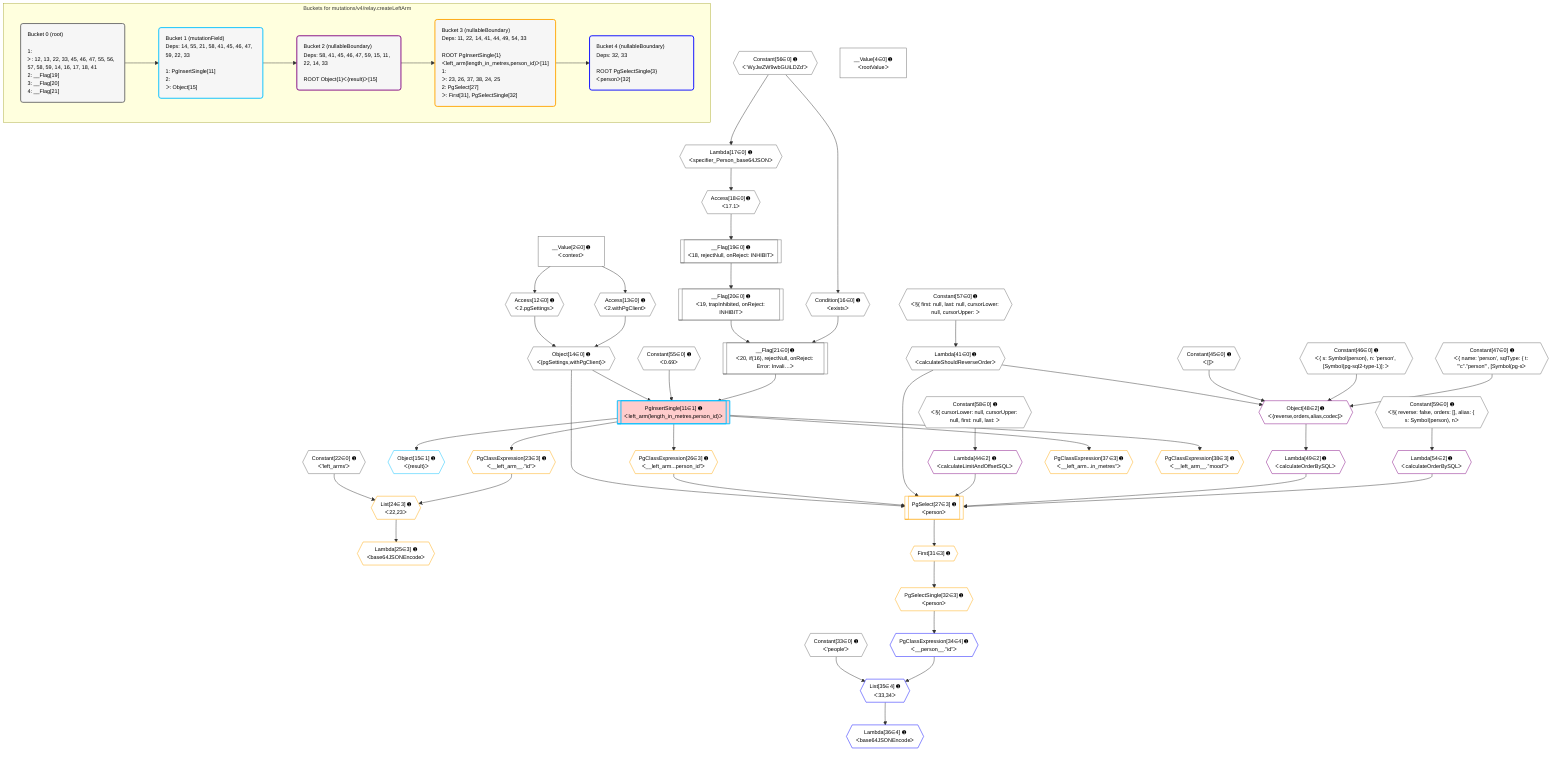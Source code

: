 %%{init: {'themeVariables': { 'fontSize': '12px'}}}%%
graph TD
    classDef path fill:#eee,stroke:#000,color:#000
    classDef plan fill:#fff,stroke-width:1px,color:#000
    classDef itemplan fill:#fff,stroke-width:2px,color:#000
    classDef unbatchedplan fill:#dff,stroke-width:1px,color:#000
    classDef sideeffectplan fill:#fcc,stroke-width:2px,color:#000
    classDef bucket fill:#f6f6f6,color:#000,stroke-width:2px,text-align:left


    %% plan dependencies
    Object14{{"Object[14∈0] ➊<br />ᐸ{pgSettings,withPgClient}ᐳ"}}:::plan
    Access12{{"Access[12∈0] ➊<br />ᐸ2.pgSettingsᐳ"}}:::plan
    Access13{{"Access[13∈0] ➊<br />ᐸ2.withPgClientᐳ"}}:::plan
    Access12 & Access13 --> Object14
    __Flag21[["__Flag[21∈0] ➊<br />ᐸ20, if(16), rejectNull, onReject: Error: Invali…ᐳ"]]:::plan
    __Flag20[["__Flag[20∈0] ➊<br />ᐸ19, trapInhibited, onReject: INHIBITᐳ"]]:::plan
    Condition16{{"Condition[16∈0] ➊<br />ᐸexistsᐳ"}}:::plan
    __Flag20 & Condition16 --> __Flag21
    __Value2["__Value[2∈0] ➊<br />ᐸcontextᐳ"]:::plan
    __Value2 --> Access12
    __Value2 --> Access13
    Constant56{{"Constant[56∈0] ➊<br />ᐸ'WyJwZW9wbGUiLDZd'ᐳ"}}:::plan
    Constant56 --> Condition16
    Lambda17{{"Lambda[17∈0] ➊<br />ᐸspecifier_Person_base64JSONᐳ"}}:::plan
    Constant56 --> Lambda17
    Access18{{"Access[18∈0] ➊<br />ᐸ17.1ᐳ"}}:::plan
    Lambda17 --> Access18
    __Flag19[["__Flag[19∈0] ➊<br />ᐸ18, rejectNull, onReject: INHIBITᐳ"]]:::plan
    Access18 --> __Flag19
    __Flag19 --> __Flag20
    Lambda41{{"Lambda[41∈0] ➊<br />ᐸcalculateShouldReverseOrderᐳ"}}:::plan
    Constant57{{"Constant[57∈0] ➊<br />ᐸ§{ first: null, last: null, cursorLower: null, cursorUpper: ᐳ"}}:::plan
    Constant57 --> Lambda41
    __Value4["__Value[4∈0] ➊<br />ᐸrootValueᐳ"]:::plan
    Constant22{{"Constant[22∈0] ➊<br />ᐸ'left_arms'ᐳ"}}:::plan
    Constant33{{"Constant[33∈0] ➊<br />ᐸ'people'ᐳ"}}:::plan
    Constant45{{"Constant[45∈0] ➊<br />ᐸ[]ᐳ"}}:::plan
    Constant46{{"Constant[46∈0] ➊<br />ᐸ{ s: Symbol(person), n: 'person', [Symbol(pg-sql2-type-1)]: ᐳ"}}:::plan
    Constant47{{"Constant[47∈0] ➊<br />ᐸ{ name: 'person', sqlType: { t: '”c”.”person”', [Symbol(pg-sᐳ"}}:::plan
    Constant55{{"Constant[55∈0] ➊<br />ᐸ0.69ᐳ"}}:::plan
    Constant58{{"Constant[58∈0] ➊<br />ᐸ§{ cursorLower: null, cursorUpper: null, first: null, last: ᐳ"}}:::plan
    Constant59{{"Constant[59∈0] ➊<br />ᐸ§{ reverse: false, orders: [], alias: { s: Symbol(person), nᐳ"}}:::plan
    PgInsertSingle11[["PgInsertSingle[11∈1] ➊<br />ᐸleft_arm(length_in_metres,person_id)ᐳ"]]:::sideeffectplan
    Object14 & Constant55 & __Flag21 --> PgInsertSingle11
    Object15{{"Object[15∈1] ➊<br />ᐸ{result}ᐳ"}}:::plan
    PgInsertSingle11 --> Object15
    Object48{{"Object[48∈2] ➊<br />ᐸ{reverse,orders,alias,codec}ᐳ"}}:::plan
    Lambda41 & Constant45 & Constant46 & Constant47 --> Object48
    Lambda44{{"Lambda[44∈2] ➊<br />ᐸcalculateLimitAndOffsetSQLᐳ"}}:::plan
    Constant58 --> Lambda44
    Lambda49{{"Lambda[49∈2] ➊<br />ᐸcalculateOrderBySQLᐳ"}}:::plan
    Object48 --> Lambda49
    Lambda54{{"Lambda[54∈2] ➊<br />ᐸcalculateOrderBySQLᐳ"}}:::plan
    Constant59 --> Lambda54
    PgSelect27[["PgSelect[27∈3] ➊<br />ᐸpersonᐳ"]]:::plan
    PgClassExpression26{{"PgClassExpression[26∈3] ➊<br />ᐸ__left_arm...person_id”ᐳ"}}:::plan
    Object14 & PgClassExpression26 & Lambda41 & Lambda44 & Lambda49 & Lambda54 --> PgSelect27
    List24{{"List[24∈3] ➊<br />ᐸ22,23ᐳ"}}:::plan
    PgClassExpression23{{"PgClassExpression[23∈3] ➊<br />ᐸ__left_arm__.”id”ᐳ"}}:::plan
    Constant22 & PgClassExpression23 --> List24
    PgInsertSingle11 --> PgClassExpression23
    Lambda25{{"Lambda[25∈3] ➊<br />ᐸbase64JSONEncodeᐳ"}}:::plan
    List24 --> Lambda25
    PgInsertSingle11 --> PgClassExpression26
    First31{{"First[31∈3] ➊"}}:::plan
    PgSelect27 --> First31
    PgSelectSingle32{{"PgSelectSingle[32∈3] ➊<br />ᐸpersonᐳ"}}:::plan
    First31 --> PgSelectSingle32
    PgClassExpression37{{"PgClassExpression[37∈3] ➊<br />ᐸ__left_arm...in_metres”ᐳ"}}:::plan
    PgInsertSingle11 --> PgClassExpression37
    PgClassExpression38{{"PgClassExpression[38∈3] ➊<br />ᐸ__left_arm__.”mood”ᐳ"}}:::plan
    PgInsertSingle11 --> PgClassExpression38
    List35{{"List[35∈4] ➊<br />ᐸ33,34ᐳ"}}:::plan
    PgClassExpression34{{"PgClassExpression[34∈4] ➊<br />ᐸ__person__.”id”ᐳ"}}:::plan
    Constant33 & PgClassExpression34 --> List35
    PgSelectSingle32 --> PgClassExpression34
    Lambda36{{"Lambda[36∈4] ➊<br />ᐸbase64JSONEncodeᐳ"}}:::plan
    List35 --> Lambda36

    %% define steps

    subgraph "Buckets for mutations/v4/relay.createLeftArm"
    Bucket0("Bucket 0 (root)<br /><br />1: <br />ᐳ: 12, 13, 22, 33, 45, 46, 47, 55, 56, 57, 58, 59, 14, 16, 17, 18, 41<br />2: __Flag[19]<br />3: __Flag[20]<br />4: __Flag[21]"):::bucket
    classDef bucket0 stroke:#696969
    class Bucket0,__Value2,__Value4,Access12,Access13,Object14,Condition16,Lambda17,Access18,__Flag19,__Flag20,__Flag21,Constant22,Constant33,Lambda41,Constant45,Constant46,Constant47,Constant55,Constant56,Constant57,Constant58,Constant59 bucket0
    Bucket1("Bucket 1 (mutationField)<br />Deps: 14, 55, 21, 58, 41, 45, 46, 47, 59, 22, 33<br /><br />1: PgInsertSingle[11]<br />2: <br />ᐳ: Object[15]"):::bucket
    classDef bucket1 stroke:#00bfff
    class Bucket1,PgInsertSingle11,Object15 bucket1
    Bucket2("Bucket 2 (nullableBoundary)<br />Deps: 58, 41, 45, 46, 47, 59, 15, 11, 22, 14, 33<br /><br />ROOT Object{1}ᐸ{result}ᐳ[15]"):::bucket
    classDef bucket2 stroke:#7f007f
    class Bucket2,Lambda44,Object48,Lambda49,Lambda54 bucket2
    Bucket3("Bucket 3 (nullableBoundary)<br />Deps: 11, 22, 14, 41, 44, 49, 54, 33<br /><br />ROOT PgInsertSingle{1}ᐸleft_arm(length_in_metres,person_id)ᐳ[11]<br />1: <br />ᐳ: 23, 26, 37, 38, 24, 25<br />2: PgSelect[27]<br />ᐳ: First[31], PgSelectSingle[32]"):::bucket
    classDef bucket3 stroke:#ffa500
    class Bucket3,PgClassExpression23,List24,Lambda25,PgClassExpression26,PgSelect27,First31,PgSelectSingle32,PgClassExpression37,PgClassExpression38 bucket3
    Bucket4("Bucket 4 (nullableBoundary)<br />Deps: 32, 33<br /><br />ROOT PgSelectSingle{3}ᐸpersonᐳ[32]"):::bucket
    classDef bucket4 stroke:#0000ff
    class Bucket4,PgClassExpression34,List35,Lambda36 bucket4
    Bucket0 --> Bucket1
    Bucket1 --> Bucket2
    Bucket2 --> Bucket3
    Bucket3 --> Bucket4
    end